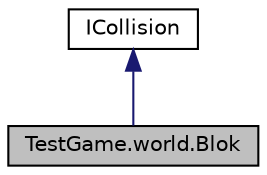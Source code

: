 digraph "TestGame.world.Blok"
{
 // LATEX_PDF_SIZE
  bgcolor="transparent";
  edge [fontname="Helvetica",fontsize="10",labelfontname="Helvetica",labelfontsize="10"];
  node [fontname="Helvetica",fontsize="10",shape=record];
  Node1 [label="TestGame.world.Blok",height=0.2,width=0.4,color="black", fillcolor="grey75", style="filled", fontcolor="black",tooltip=" "];
  Node2 -> Node1 [dir="back",color="midnightblue",fontsize="10",style="solid",fontname="Helvetica"];
  Node2 [label="ICollision",height=0.2,width=0.4,color="black",URL="$df/de9/interface_test_game_1_1_interfaces_1_1_i_collision.html",tooltip=" "];
}
